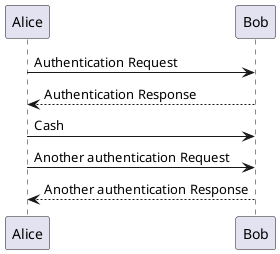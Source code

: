 @startuml
Alice -> Bob: Authentication Request
Bob --> Alice: Authentication Response
Alice -> Bob: Cash

Alice -> Bob: Another authentication Request
Alice <-- Bob: Another authentication Response
@enduml

